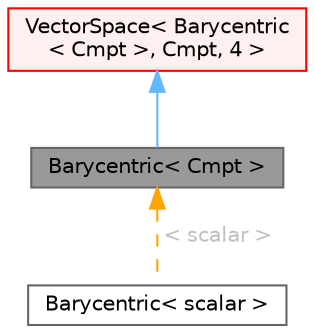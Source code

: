 digraph "Barycentric&lt; Cmpt &gt;"
{
 // LATEX_PDF_SIZE
  bgcolor="transparent";
  edge [fontname=Helvetica,fontsize=10,labelfontname=Helvetica,labelfontsize=10];
  node [fontname=Helvetica,fontsize=10,shape=box,height=0.2,width=0.4];
  Node1 [id="Node000001",label="Barycentric\< Cmpt \>",height=0.2,width=0.4,color="gray40", fillcolor="grey60", style="filled", fontcolor="black",tooltip="Templated 3D Barycentric derived from VectorSpace. Has 4 components, one of which is redundant."];
  Node2 -> Node1 [id="edge1_Node000001_Node000002",dir="back",color="steelblue1",style="solid",tooltip=" "];
  Node2 [id="Node000002",label="VectorSpace\< Barycentric\l\< Cmpt \>, Cmpt, 4 \>",height=0.2,width=0.4,color="red", fillcolor="#FFF0F0", style="filled",URL="$classFoam_1_1VectorSpace.html",tooltip=" "];
  Node1 -> Node4 [id="edge2_Node000001_Node000004",dir="back",color="orange",style="dashed",tooltip=" ",label=" \< scalar \>",fontcolor="grey" ];
  Node4 [id="Node000004",label="Barycentric\< scalar \>",height=0.2,width=0.4,color="gray40", fillcolor="white", style="filled",URL="$classFoam_1_1Barycentric.html",tooltip=" "];
}

